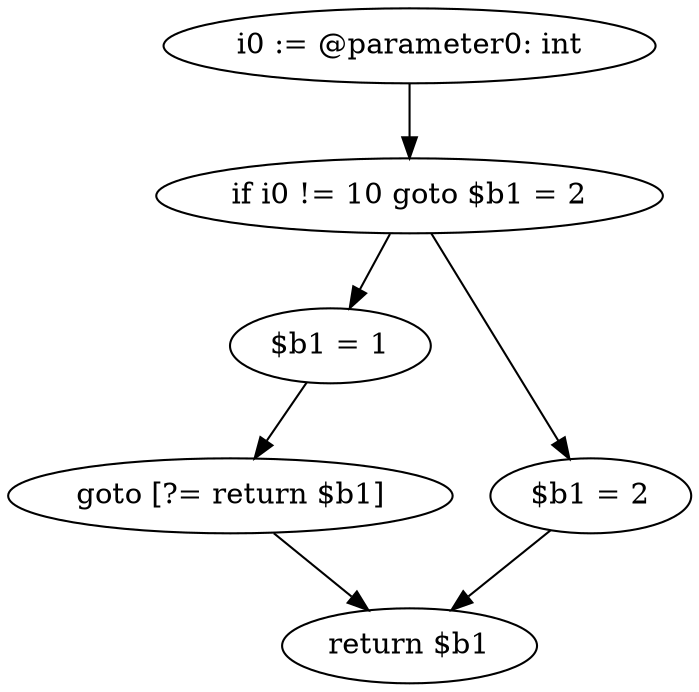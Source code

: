 digraph "unitGraph" {
    "i0 := @parameter0: int"
    "if i0 != 10 goto $b1 = 2"
    "$b1 = 1"
    "goto [?= return $b1]"
    "$b1 = 2"
    "return $b1"
    "i0 := @parameter0: int"->"if i0 != 10 goto $b1 = 2";
    "if i0 != 10 goto $b1 = 2"->"$b1 = 1";
    "if i0 != 10 goto $b1 = 2"->"$b1 = 2";
    "$b1 = 1"->"goto [?= return $b1]";
    "goto [?= return $b1]"->"return $b1";
    "$b1 = 2"->"return $b1";
}
